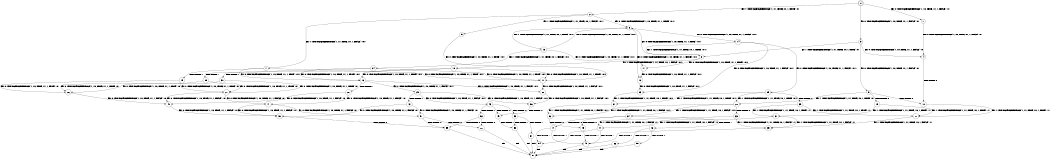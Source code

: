 digraph BCG {
size = "7, 10.5";
center = TRUE;
node [shape = circle];
0 [peripheries = 2];
0 -> 1 [label = "EX !0 !ATOMIC_EXCH_BRANCH (1, +0, TRUE, +1, 1, FALSE) !:0:"];
0 -> 2 [label = "EX !1 !ATOMIC_EXCH_BRANCH (1, +1, TRUE, +0, 1, TRUE) !:0:"];
0 -> 3 [label = "EX !0 !ATOMIC_EXCH_BRANCH (1, +0, TRUE, +1, 1, FALSE) !:0:"];
1 -> 4 [label = "EX !0 !ATOMIC_EXCH_BRANCH (1, +0, TRUE, +1, 1, FALSE) !:0:"];
2 -> 5 [label = "EX !1 !ATOMIC_EXCH_BRANCH (1, +1, TRUE, +0, 1, FALSE) !:0:1:"];
2 -> 6 [label = "EX !0 !ATOMIC_EXCH_BRANCH (1, +0, TRUE, +1, 1, TRUE) !:0:1:"];
2 -> 7 [label = "EX !1 !ATOMIC_EXCH_BRANCH (1, +1, TRUE, +0, 1, FALSE) !:0:1:"];
3 -> 4 [label = "EX !0 !ATOMIC_EXCH_BRANCH (1, +0, TRUE, +1, 1, FALSE) !:0:"];
3 -> 8 [label = "EX !1 !ATOMIC_EXCH_BRANCH (1, +1, TRUE, +0, 1, TRUE) !:0:"];
3 -> 9 [label = "EX !0 !ATOMIC_EXCH_BRANCH (1, +0, TRUE, +1, 1, FALSE) !:0:"];
4 -> 10 [label = "TERMINATE !0"];
5 -> 11 [label = "EX !0 !ATOMIC_EXCH_BRANCH (1, +0, TRUE, +1, 1, TRUE) !:0:1:"];
6 -> 12 [label = "EX !0 !ATOMIC_EXCH_BRANCH (1, +0, TRUE, +1, 1, FALSE) !:0:1:"];
6 -> 13 [label = "EX !1 !ATOMIC_EXCH_BRANCH (1, +1, TRUE, +0, 1, TRUE) !:0:1:"];
6 -> 14 [label = "EX !0 !ATOMIC_EXCH_BRANCH (1, +0, TRUE, +1, 1, FALSE) !:0:1:"];
7 -> 11 [label = "EX !0 !ATOMIC_EXCH_BRANCH (1, +0, TRUE, +1, 1, TRUE) !:0:1:"];
7 -> 15 [label = "TERMINATE !1"];
7 -> 16 [label = "EX !0 !ATOMIC_EXCH_BRANCH (1, +0, TRUE, +1, 1, TRUE) !:0:1:"];
8 -> 17 [label = "EX !0 !ATOMIC_EXCH_BRANCH (1, +0, TRUE, +1, 1, TRUE) !:0:1:"];
8 -> 18 [label = "EX !1 !ATOMIC_EXCH_BRANCH (1, +1, TRUE, +0, 1, FALSE) !:0:1:"];
8 -> 6 [label = "EX !0 !ATOMIC_EXCH_BRANCH (1, +0, TRUE, +1, 1, TRUE) !:0:1:"];
9 -> 10 [label = "TERMINATE !0"];
9 -> 19 [label = "TERMINATE !0"];
9 -> 20 [label = "EX !1 !ATOMIC_EXCH_BRANCH (1, +1, TRUE, +0, 1, TRUE) !:0:"];
10 -> 21 [label = "EX !1 !ATOMIC_EXCH_BRANCH (1, +1, TRUE, +0, 1, TRUE) !:1:"];
11 -> 22 [label = "EX !0 !ATOMIC_EXCH_BRANCH (1, +0, TRUE, +1, 1, FALSE) !:0:1:"];
12 -> 23 [label = "EX !0 !ATOMIC_EXCH_BRANCH (1, +0, TRUE, +1, 1, FALSE) !:0:1:"];
13 -> 17 [label = "EX !0 !ATOMIC_EXCH_BRANCH (1, +0, TRUE, +1, 1, TRUE) !:0:1:"];
13 -> 24 [label = "EX !1 !ATOMIC_EXCH_BRANCH (1, +1, TRUE, +0, 1, FALSE) !:0:1:"];
13 -> 6 [label = "EX !0 !ATOMIC_EXCH_BRANCH (1, +0, TRUE, +1, 1, TRUE) !:0:1:"];
14 -> 23 [label = "EX !0 !ATOMIC_EXCH_BRANCH (1, +0, TRUE, +1, 1, FALSE) !:0:1:"];
14 -> 8 [label = "EX !1 !ATOMIC_EXCH_BRANCH (1, +1, TRUE, +0, 1, TRUE) !:0:1:"];
14 -> 25 [label = "EX !0 !ATOMIC_EXCH_BRANCH (1, +0, TRUE, +1, 1, FALSE) !:0:1:"];
15 -> 26 [label = "EX !0 !ATOMIC_EXCH_BRANCH (1, +0, TRUE, +1, 1, TRUE) !:0:"];
15 -> 27 [label = "EX !0 !ATOMIC_EXCH_BRANCH (1, +0, TRUE, +1, 1, TRUE) !:0:"];
16 -> 22 [label = "EX !0 !ATOMIC_EXCH_BRANCH (1, +0, TRUE, +1, 1, FALSE) !:0:1:"];
16 -> 28 [label = "TERMINATE !1"];
16 -> 29 [label = "EX !0 !ATOMIC_EXCH_BRANCH (1, +0, TRUE, +1, 1, FALSE) !:0:1:"];
17 -> 12 [label = "EX !0 !ATOMIC_EXCH_BRANCH (1, +0, TRUE, +1, 1, FALSE) !:0:1:"];
18 -> 11 [label = "EX !0 !ATOMIC_EXCH_BRANCH (1, +0, TRUE, +1, 1, TRUE) !:0:1:"];
18 -> 30 [label = "TERMINATE !1"];
18 -> 16 [label = "EX !0 !ATOMIC_EXCH_BRANCH (1, +0, TRUE, +1, 1, TRUE) !:0:1:"];
19 -> 21 [label = "EX !1 !ATOMIC_EXCH_BRANCH (1, +1, TRUE, +0, 1, TRUE) !:1:"];
19 -> 31 [label = "EX !1 !ATOMIC_EXCH_BRANCH (1, +1, TRUE, +0, 1, TRUE) !:1:"];
20 -> 32 [label = "EX !1 !ATOMIC_EXCH_BRANCH (1, +1, TRUE, +0, 1, FALSE) !:0:1:"];
20 -> 33 [label = "TERMINATE !0"];
20 -> 34 [label = "EX !1 !ATOMIC_EXCH_BRANCH (1, +1, TRUE, +0, 1, FALSE) !:0:1:"];
21 -> 35 [label = "EX !1 !ATOMIC_EXCH_BRANCH (1, +1, TRUE, +0, 1, FALSE) !:1:"];
22 -> 36 [label = "EX !0 !ATOMIC_EXCH_BRANCH (1, +0, TRUE, +1, 1, FALSE) !:0:1:"];
23 -> 37 [label = "EX !1 !ATOMIC_EXCH_BRANCH (1, +1, TRUE, +0, 1, TRUE) !:0:1:"];
24 -> 11 [label = "EX !0 !ATOMIC_EXCH_BRANCH (1, +0, TRUE, +1, 1, TRUE) !:0:1:"];
24 -> 38 [label = "TERMINATE !1"];
24 -> 16 [label = "EX !0 !ATOMIC_EXCH_BRANCH (1, +0, TRUE, +1, 1, TRUE) !:0:1:"];
25 -> 37 [label = "EX !1 !ATOMIC_EXCH_BRANCH (1, +1, TRUE, +0, 1, TRUE) !:0:1:"];
25 -> 39 [label = "TERMINATE !0"];
25 -> 20 [label = "EX !1 !ATOMIC_EXCH_BRANCH (1, +1, TRUE, +0, 1, TRUE) !:0:1:"];
26 -> 40 [label = "EX !0 !ATOMIC_EXCH_BRANCH (1, +0, TRUE, +1, 1, FALSE) !:0:"];
27 -> 40 [label = "EX !0 !ATOMIC_EXCH_BRANCH (1, +0, TRUE, +1, 1, FALSE) !:0:"];
27 -> 41 [label = "EX !0 !ATOMIC_EXCH_BRANCH (1, +0, TRUE, +1, 1, FALSE) !:0:"];
28 -> 40 [label = "EX !0 !ATOMIC_EXCH_BRANCH (1, +0, TRUE, +1, 1, FALSE) !:0:"];
28 -> 41 [label = "EX !0 !ATOMIC_EXCH_BRANCH (1, +0, TRUE, +1, 1, FALSE) !:0:"];
29 -> 36 [label = "EX !0 !ATOMIC_EXCH_BRANCH (1, +0, TRUE, +1, 1, FALSE) !:0:1:"];
29 -> 42 [label = "TERMINATE !1"];
29 -> 43 [label = "EX !0 !ATOMIC_EXCH_BRANCH (1, +0, TRUE, +1, 1, FALSE) !:0:1:"];
30 -> 26 [label = "EX !0 !ATOMIC_EXCH_BRANCH (1, +0, TRUE, +1, 1, TRUE) !:0:"];
30 -> 27 [label = "EX !0 !ATOMIC_EXCH_BRANCH (1, +0, TRUE, +1, 1, TRUE) !:0:"];
31 -> 35 [label = "EX !1 !ATOMIC_EXCH_BRANCH (1, +1, TRUE, +0, 1, FALSE) !:1:"];
31 -> 44 [label = "EX !1 !ATOMIC_EXCH_BRANCH (1, +1, TRUE, +0, 1, FALSE) !:1:"];
32 -> 45 [label = "TERMINATE !0"];
33 -> 35 [label = "EX !1 !ATOMIC_EXCH_BRANCH (1, +1, TRUE, +0, 1, FALSE) !:1:"];
33 -> 44 [label = "EX !1 !ATOMIC_EXCH_BRANCH (1, +1, TRUE, +0, 1, FALSE) !:1:"];
34 -> 45 [label = "TERMINATE !0"];
34 -> 46 [label = "TERMINATE !1"];
34 -> 47 [label = "TERMINATE !0"];
35 -> 48 [label = "TERMINATE !1"];
36 -> 49 [label = "TERMINATE !0"];
37 -> 32 [label = "EX !1 !ATOMIC_EXCH_BRANCH (1, +1, TRUE, +0, 1, FALSE) !:0:1:"];
38 -> 26 [label = "EX !0 !ATOMIC_EXCH_BRANCH (1, +0, TRUE, +1, 1, TRUE) !:0:"];
38 -> 27 [label = "EX !0 !ATOMIC_EXCH_BRANCH (1, +0, TRUE, +1, 1, TRUE) !:0:"];
39 -> 21 [label = "EX !1 !ATOMIC_EXCH_BRANCH (1, +1, TRUE, +0, 1, TRUE) !:1:"];
39 -> 31 [label = "EX !1 !ATOMIC_EXCH_BRANCH (1, +1, TRUE, +0, 1, TRUE) !:1:"];
40 -> 50 [label = "EX !0 !ATOMIC_EXCH_BRANCH (1, +0, TRUE, +1, 1, FALSE) !:0:"];
41 -> 50 [label = "EX !0 !ATOMIC_EXCH_BRANCH (1, +0, TRUE, +1, 1, FALSE) !:0:"];
41 -> 51 [label = "EX !0 !ATOMIC_EXCH_BRANCH (1, +0, TRUE, +1, 1, FALSE) !:0:"];
42 -> 50 [label = "EX !0 !ATOMIC_EXCH_BRANCH (1, +0, TRUE, +1, 1, FALSE) !:0:"];
42 -> 51 [label = "EX !0 !ATOMIC_EXCH_BRANCH (1, +0, TRUE, +1, 1, FALSE) !:0:"];
43 -> 49 [label = "TERMINATE !0"];
43 -> 52 [label = "TERMINATE !1"];
43 -> 53 [label = "TERMINATE !0"];
44 -> 48 [label = "TERMINATE !1"];
44 -> 54 [label = "TERMINATE !1"];
45 -> 48 [label = "TERMINATE !1"];
46 -> 55 [label = "TERMINATE !0"];
46 -> 56 [label = "TERMINATE !0"];
47 -> 48 [label = "TERMINATE !1"];
47 -> 54 [label = "TERMINATE !1"];
48 -> 57 [label = "exit"];
49 -> 58 [label = "TERMINATE !1"];
50 -> 59 [label = "TERMINATE !0"];
51 -> 59 [label = "TERMINATE !0"];
51 -> 60 [label = "TERMINATE !0"];
52 -> 59 [label = "TERMINATE !0"];
52 -> 60 [label = "TERMINATE !0"];
53 -> 58 [label = "TERMINATE !1"];
53 -> 61 [label = "TERMINATE !1"];
54 -> 57 [label = "exit"];
55 -> 57 [label = "exit"];
56 -> 57 [label = "exit"];
58 -> 57 [label = "exit"];
59 -> 57 [label = "exit"];
60 -> 57 [label = "exit"];
61 -> 57 [label = "exit"];
}
